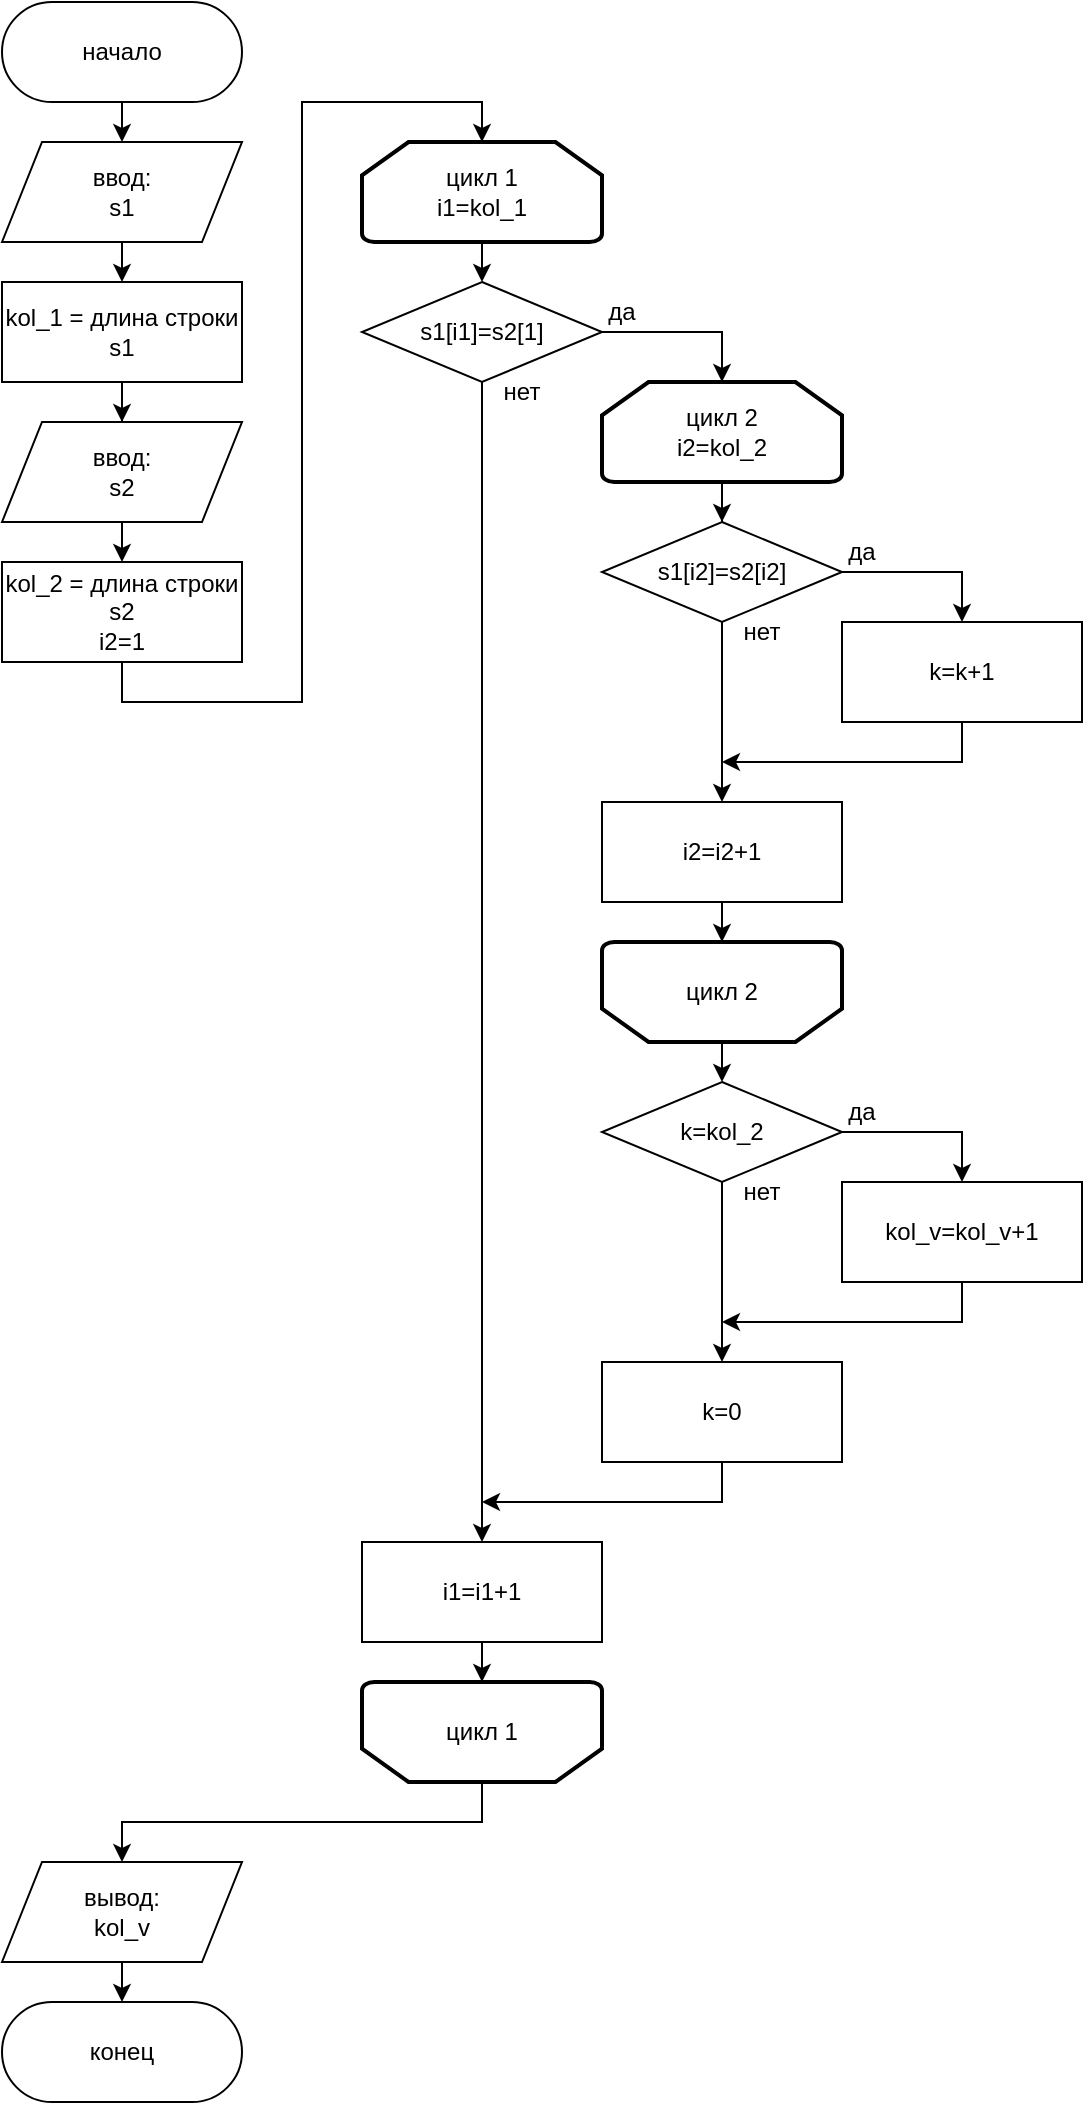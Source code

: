 <mxfile version="22.1.7" type="device">
  <diagram name="Страница — 1" id="eNsqn1r9zgByNtCBq5qw">
    <mxGraphModel dx="794" dy="679" grid="1" gridSize="10" guides="1" tooltips="1" connect="1" arrows="1" fold="1" page="1" pageScale="1" pageWidth="827" pageHeight="1169" math="0" shadow="0">
      <root>
        <mxCell id="0" />
        <mxCell id="1" parent="0" />
        <mxCell id="dkoYLBqbiigibFmEO0Ms-14" style="edgeStyle=orthogonalEdgeStyle;rounded=0;orthogonalLoop=1;jettySize=auto;html=1;exitX=0.5;exitY=1;exitDx=0;exitDy=0;entryX=0.5;entryY=0;entryDx=0;entryDy=0;" edge="1" parent="1" source="dkoYLBqbiigibFmEO0Ms-1" target="dkoYLBqbiigibFmEO0Ms-3">
          <mxGeometry relative="1" as="geometry" />
        </mxCell>
        <mxCell id="dkoYLBqbiigibFmEO0Ms-1" value="начало" style="rounded=1;whiteSpace=wrap;html=1;arcSize=50;" vertex="1" parent="1">
          <mxGeometry x="70" y="10" width="120" height="50" as="geometry" />
        </mxCell>
        <mxCell id="dkoYLBqbiigibFmEO0Ms-2" value="конец" style="rounded=1;whiteSpace=wrap;html=1;arcSize=50;" vertex="1" parent="1">
          <mxGeometry x="70" y="1010" width="120" height="50" as="geometry" />
        </mxCell>
        <mxCell id="dkoYLBqbiigibFmEO0Ms-15" style="edgeStyle=orthogonalEdgeStyle;rounded=0;orthogonalLoop=1;jettySize=auto;html=1;exitX=0.5;exitY=1;exitDx=0;exitDy=0;entryX=0.5;entryY=0;entryDx=0;entryDy=0;" edge="1" parent="1" source="dkoYLBqbiigibFmEO0Ms-3" target="dkoYLBqbiigibFmEO0Ms-4">
          <mxGeometry relative="1" as="geometry" />
        </mxCell>
        <mxCell id="dkoYLBqbiigibFmEO0Ms-3" value="ввод:&lt;br&gt;s1" style="shape=parallelogram;perimeter=parallelogramPerimeter;whiteSpace=wrap;html=1;fixedSize=1;" vertex="1" parent="1">
          <mxGeometry x="70" y="80" width="120" height="50" as="geometry" />
        </mxCell>
        <mxCell id="dkoYLBqbiigibFmEO0Ms-16" style="edgeStyle=orthogonalEdgeStyle;rounded=0;orthogonalLoop=1;jettySize=auto;html=1;exitX=0.5;exitY=1;exitDx=0;exitDy=0;" edge="1" parent="1" source="dkoYLBqbiigibFmEO0Ms-4" target="dkoYLBqbiigibFmEO0Ms-6">
          <mxGeometry relative="1" as="geometry" />
        </mxCell>
        <mxCell id="dkoYLBqbiigibFmEO0Ms-4" value="kol_1 = длина строки s1" style="rounded=0;whiteSpace=wrap;html=1;" vertex="1" parent="1">
          <mxGeometry x="70" y="150" width="120" height="50" as="geometry" />
        </mxCell>
        <mxCell id="dkoYLBqbiigibFmEO0Ms-5" value="kol_2 = длина строки s2&lt;br&gt;i2=1" style="rounded=0;whiteSpace=wrap;html=1;" vertex="1" parent="1">
          <mxGeometry x="70" y="290" width="120" height="50" as="geometry" />
        </mxCell>
        <mxCell id="dkoYLBqbiigibFmEO0Ms-17" style="edgeStyle=orthogonalEdgeStyle;rounded=0;orthogonalLoop=1;jettySize=auto;html=1;exitX=0.5;exitY=1;exitDx=0;exitDy=0;entryX=0.5;entryY=0;entryDx=0;entryDy=0;" edge="1" parent="1" source="dkoYLBqbiigibFmEO0Ms-6" target="dkoYLBqbiigibFmEO0Ms-5">
          <mxGeometry relative="1" as="geometry" />
        </mxCell>
        <mxCell id="dkoYLBqbiigibFmEO0Ms-6" value="ввод:&lt;br&gt;s2" style="shape=parallelogram;perimeter=parallelogramPerimeter;whiteSpace=wrap;html=1;fixedSize=1;" vertex="1" parent="1">
          <mxGeometry x="70" y="220" width="120" height="50" as="geometry" />
        </mxCell>
        <mxCell id="dkoYLBqbiigibFmEO0Ms-19" style="edgeStyle=orthogonalEdgeStyle;rounded=0;orthogonalLoop=1;jettySize=auto;html=1;exitX=0.5;exitY=1;exitDx=0;exitDy=0;exitPerimeter=0;entryX=0.5;entryY=0;entryDx=0;entryDy=0;" edge="1" parent="1" source="dkoYLBqbiigibFmEO0Ms-8" target="dkoYLBqbiigibFmEO0Ms-9">
          <mxGeometry relative="1" as="geometry" />
        </mxCell>
        <mxCell id="dkoYLBqbiigibFmEO0Ms-8" value="цикл 1&lt;br&gt;i1=kol_1" style="strokeWidth=2;html=1;shape=mxgraph.flowchart.loop_limit;whiteSpace=wrap;" vertex="1" parent="1">
          <mxGeometry x="250" y="80" width="120" height="50" as="geometry" />
        </mxCell>
        <mxCell id="dkoYLBqbiigibFmEO0Ms-20" style="edgeStyle=orthogonalEdgeStyle;rounded=0;orthogonalLoop=1;jettySize=auto;html=1;exitX=1;exitY=0.5;exitDx=0;exitDy=0;" edge="1" parent="1" source="dkoYLBqbiigibFmEO0Ms-9" target="dkoYLBqbiigibFmEO0Ms-10">
          <mxGeometry relative="1" as="geometry" />
        </mxCell>
        <mxCell id="dkoYLBqbiigibFmEO0Ms-43" style="edgeStyle=orthogonalEdgeStyle;rounded=0;orthogonalLoop=1;jettySize=auto;html=1;exitX=0.5;exitY=1;exitDx=0;exitDy=0;entryX=0.5;entryY=0;entryDx=0;entryDy=0;" edge="1" parent="1" source="dkoYLBqbiigibFmEO0Ms-9" target="dkoYLBqbiigibFmEO0Ms-42">
          <mxGeometry relative="1" as="geometry" />
        </mxCell>
        <mxCell id="dkoYLBqbiigibFmEO0Ms-9" value="s1[i1]=s2[1]" style="rhombus;whiteSpace=wrap;html=1;" vertex="1" parent="1">
          <mxGeometry x="250" y="150" width="120" height="50" as="geometry" />
        </mxCell>
        <mxCell id="dkoYLBqbiigibFmEO0Ms-22" style="edgeStyle=orthogonalEdgeStyle;rounded=0;orthogonalLoop=1;jettySize=auto;html=1;exitX=0.5;exitY=1;exitDx=0;exitDy=0;exitPerimeter=0;" edge="1" parent="1" source="dkoYLBqbiigibFmEO0Ms-10" target="dkoYLBqbiigibFmEO0Ms-12">
          <mxGeometry relative="1" as="geometry" />
        </mxCell>
        <mxCell id="dkoYLBqbiigibFmEO0Ms-10" value="цикл 2&lt;br&gt;i2=kol_2" style="strokeWidth=2;html=1;shape=mxgraph.flowchart.loop_limit;whiteSpace=wrap;" vertex="1" parent="1">
          <mxGeometry x="370" y="200" width="120" height="50" as="geometry" />
        </mxCell>
        <mxCell id="dkoYLBqbiigibFmEO0Ms-31" style="edgeStyle=orthogonalEdgeStyle;rounded=0;orthogonalLoop=1;jettySize=auto;html=1;exitX=0.5;exitY=0;exitDx=0;exitDy=0;exitPerimeter=0;entryX=0.5;entryY=0;entryDx=0;entryDy=0;" edge="1" parent="1" source="dkoYLBqbiigibFmEO0Ms-11" target="dkoYLBqbiigibFmEO0Ms-29">
          <mxGeometry relative="1" as="geometry" />
        </mxCell>
        <mxCell id="dkoYLBqbiigibFmEO0Ms-11" value="" style="strokeWidth=2;html=1;shape=mxgraph.flowchart.loop_limit;whiteSpace=wrap;rotation=-180;" vertex="1" parent="1">
          <mxGeometry x="370" y="480" width="120" height="50" as="geometry" />
        </mxCell>
        <mxCell id="dkoYLBqbiigibFmEO0Ms-23" style="edgeStyle=orthogonalEdgeStyle;rounded=0;orthogonalLoop=1;jettySize=auto;html=1;exitX=1;exitY=0.5;exitDx=0;exitDy=0;" edge="1" parent="1" source="dkoYLBqbiigibFmEO0Ms-12" target="dkoYLBqbiigibFmEO0Ms-13">
          <mxGeometry relative="1" as="geometry" />
        </mxCell>
        <mxCell id="dkoYLBqbiigibFmEO0Ms-38" style="edgeStyle=orthogonalEdgeStyle;rounded=0;orthogonalLoop=1;jettySize=auto;html=1;exitX=0.5;exitY=1;exitDx=0;exitDy=0;" edge="1" parent="1" source="dkoYLBqbiigibFmEO0Ms-12" target="dkoYLBqbiigibFmEO0Ms-37">
          <mxGeometry relative="1" as="geometry" />
        </mxCell>
        <mxCell id="dkoYLBqbiigibFmEO0Ms-12" value="s1[i2]=s2[i2]" style="rhombus;whiteSpace=wrap;html=1;" vertex="1" parent="1">
          <mxGeometry x="370" y="270" width="120" height="50" as="geometry" />
        </mxCell>
        <mxCell id="dkoYLBqbiigibFmEO0Ms-26" style="edgeStyle=orthogonalEdgeStyle;rounded=0;orthogonalLoop=1;jettySize=auto;html=1;exitX=0.5;exitY=1;exitDx=0;exitDy=0;" edge="1" parent="1" source="dkoYLBqbiigibFmEO0Ms-13">
          <mxGeometry relative="1" as="geometry">
            <mxPoint x="430" y="390" as="targetPoint" />
            <Array as="points">
              <mxPoint x="550" y="390" />
              <mxPoint x="430" y="390" />
            </Array>
          </mxGeometry>
        </mxCell>
        <mxCell id="dkoYLBqbiigibFmEO0Ms-13" value="k=k+1" style="rounded=0;whiteSpace=wrap;html=1;" vertex="1" parent="1">
          <mxGeometry x="490" y="320" width="120" height="50" as="geometry" />
        </mxCell>
        <mxCell id="dkoYLBqbiigibFmEO0Ms-18" style="edgeStyle=orthogonalEdgeStyle;rounded=0;orthogonalLoop=1;jettySize=auto;html=1;exitX=0.5;exitY=1;exitDx=0;exitDy=0;entryX=0.5;entryY=0;entryDx=0;entryDy=0;entryPerimeter=0;" edge="1" parent="1" source="dkoYLBqbiigibFmEO0Ms-5" target="dkoYLBqbiigibFmEO0Ms-8">
          <mxGeometry relative="1" as="geometry" />
        </mxCell>
        <mxCell id="dkoYLBqbiigibFmEO0Ms-21" value="да" style="text;html=1;strokeColor=none;fillColor=none;align=center;verticalAlign=middle;whiteSpace=wrap;rounded=0;" vertex="1" parent="1">
          <mxGeometry x="350" y="150" width="60" height="30" as="geometry" />
        </mxCell>
        <mxCell id="dkoYLBqbiigibFmEO0Ms-24" value="да" style="text;html=1;strokeColor=none;fillColor=none;align=center;verticalAlign=middle;whiteSpace=wrap;rounded=0;" vertex="1" parent="1">
          <mxGeometry x="470" y="270" width="60" height="30" as="geometry" />
        </mxCell>
        <mxCell id="dkoYLBqbiigibFmEO0Ms-27" value="нет" style="text;html=1;strokeColor=none;fillColor=none;align=center;verticalAlign=middle;whiteSpace=wrap;rounded=0;" vertex="1" parent="1">
          <mxGeometry x="420" y="310" width="60" height="30" as="geometry" />
        </mxCell>
        <mxCell id="dkoYLBqbiigibFmEO0Ms-28" value="цикл 2" style="text;html=1;strokeColor=none;fillColor=none;align=center;verticalAlign=middle;whiteSpace=wrap;rounded=0;" vertex="1" parent="1">
          <mxGeometry x="400" y="490" width="60" height="30" as="geometry" />
        </mxCell>
        <mxCell id="dkoYLBqbiigibFmEO0Ms-32" style="edgeStyle=orthogonalEdgeStyle;rounded=0;orthogonalLoop=1;jettySize=auto;html=1;exitX=1;exitY=0.5;exitDx=0;exitDy=0;entryX=0.5;entryY=0;entryDx=0;entryDy=0;" edge="1" parent="1" source="dkoYLBqbiigibFmEO0Ms-29" target="dkoYLBqbiigibFmEO0Ms-30">
          <mxGeometry relative="1" as="geometry" />
        </mxCell>
        <mxCell id="dkoYLBqbiigibFmEO0Ms-35" style="edgeStyle=orthogonalEdgeStyle;rounded=0;orthogonalLoop=1;jettySize=auto;html=1;exitX=0.5;exitY=1;exitDx=0;exitDy=0;" edge="1" parent="1" source="dkoYLBqbiigibFmEO0Ms-29" target="dkoYLBqbiigibFmEO0Ms-34">
          <mxGeometry relative="1" as="geometry" />
        </mxCell>
        <mxCell id="dkoYLBqbiigibFmEO0Ms-29" value="k=kol_2" style="rhombus;whiteSpace=wrap;html=1;" vertex="1" parent="1">
          <mxGeometry x="370" y="550" width="120" height="50" as="geometry" />
        </mxCell>
        <mxCell id="dkoYLBqbiigibFmEO0Ms-36" style="edgeStyle=orthogonalEdgeStyle;rounded=0;orthogonalLoop=1;jettySize=auto;html=1;exitX=0.5;exitY=1;exitDx=0;exitDy=0;" edge="1" parent="1" source="dkoYLBqbiigibFmEO0Ms-30">
          <mxGeometry relative="1" as="geometry">
            <mxPoint x="430" y="670" as="targetPoint" />
            <Array as="points">
              <mxPoint x="550" y="670" />
              <mxPoint x="430" y="670" />
            </Array>
          </mxGeometry>
        </mxCell>
        <mxCell id="dkoYLBqbiigibFmEO0Ms-30" value="kol_v=kol_v+1" style="rounded=0;whiteSpace=wrap;html=1;" vertex="1" parent="1">
          <mxGeometry x="490" y="600" width="120" height="50" as="geometry" />
        </mxCell>
        <mxCell id="dkoYLBqbiigibFmEO0Ms-33" value="да" style="text;html=1;strokeColor=none;fillColor=none;align=center;verticalAlign=middle;whiteSpace=wrap;rounded=0;" vertex="1" parent="1">
          <mxGeometry x="470" y="550" width="60" height="30" as="geometry" />
        </mxCell>
        <mxCell id="dkoYLBqbiigibFmEO0Ms-44" style="edgeStyle=orthogonalEdgeStyle;rounded=0;orthogonalLoop=1;jettySize=auto;html=1;exitX=0.5;exitY=1;exitDx=0;exitDy=0;" edge="1" parent="1" source="dkoYLBqbiigibFmEO0Ms-34">
          <mxGeometry relative="1" as="geometry">
            <mxPoint x="310" y="760" as="targetPoint" />
            <Array as="points">
              <mxPoint x="430" y="760" />
              <mxPoint x="311" y="760" />
            </Array>
          </mxGeometry>
        </mxCell>
        <mxCell id="dkoYLBqbiigibFmEO0Ms-34" value="k=0" style="rounded=0;whiteSpace=wrap;html=1;" vertex="1" parent="1">
          <mxGeometry x="370" y="690" width="120" height="50" as="geometry" />
        </mxCell>
        <mxCell id="dkoYLBqbiigibFmEO0Ms-37" value="i2=i2+1" style="rounded=0;whiteSpace=wrap;html=1;" vertex="1" parent="1">
          <mxGeometry x="370" y="410" width="120" height="50" as="geometry" />
        </mxCell>
        <mxCell id="dkoYLBqbiigibFmEO0Ms-40" style="edgeStyle=orthogonalEdgeStyle;rounded=0;orthogonalLoop=1;jettySize=auto;html=1;exitX=0.5;exitY=1;exitDx=0;exitDy=0;entryX=0.5;entryY=1;entryDx=0;entryDy=0;entryPerimeter=0;" edge="1" parent="1" source="dkoYLBqbiigibFmEO0Ms-37" target="dkoYLBqbiigibFmEO0Ms-11">
          <mxGeometry relative="1" as="geometry" />
        </mxCell>
        <mxCell id="dkoYLBqbiigibFmEO0Ms-42" value="i1=i1+1" style="rounded=0;whiteSpace=wrap;html=1;" vertex="1" parent="1">
          <mxGeometry x="250" y="780" width="120" height="50" as="geometry" />
        </mxCell>
        <mxCell id="dkoYLBqbiigibFmEO0Ms-50" style="edgeStyle=orthogonalEdgeStyle;rounded=0;orthogonalLoop=1;jettySize=auto;html=1;exitX=0.5;exitY=0;exitDx=0;exitDy=0;exitPerimeter=0;entryX=0.5;entryY=0;entryDx=0;entryDy=0;" edge="1" parent="1" source="dkoYLBqbiigibFmEO0Ms-45" target="dkoYLBqbiigibFmEO0Ms-49">
          <mxGeometry relative="1" as="geometry" />
        </mxCell>
        <mxCell id="dkoYLBqbiigibFmEO0Ms-45" value="" style="strokeWidth=2;html=1;shape=mxgraph.flowchart.loop_limit;whiteSpace=wrap;rotation=-180;" vertex="1" parent="1">
          <mxGeometry x="250" y="850" width="120" height="50" as="geometry" />
        </mxCell>
        <mxCell id="dkoYLBqbiigibFmEO0Ms-46" value="цикл 1" style="text;html=1;strokeColor=none;fillColor=none;align=center;verticalAlign=middle;whiteSpace=wrap;rounded=0;" vertex="1" parent="1">
          <mxGeometry x="280" y="860" width="60" height="30" as="geometry" />
        </mxCell>
        <mxCell id="dkoYLBqbiigibFmEO0Ms-47" style="edgeStyle=orthogonalEdgeStyle;rounded=0;orthogonalLoop=1;jettySize=auto;html=1;exitX=0.5;exitY=1;exitDx=0;exitDy=0;entryX=0.5;entryY=1;entryDx=0;entryDy=0;entryPerimeter=0;" edge="1" parent="1" source="dkoYLBqbiigibFmEO0Ms-42" target="dkoYLBqbiigibFmEO0Ms-45">
          <mxGeometry relative="1" as="geometry" />
        </mxCell>
        <mxCell id="dkoYLBqbiigibFmEO0Ms-51" style="edgeStyle=orthogonalEdgeStyle;rounded=0;orthogonalLoop=1;jettySize=auto;html=1;exitX=0.5;exitY=1;exitDx=0;exitDy=0;entryX=0.5;entryY=0;entryDx=0;entryDy=0;" edge="1" parent="1" source="dkoYLBqbiigibFmEO0Ms-49" target="dkoYLBqbiigibFmEO0Ms-2">
          <mxGeometry relative="1" as="geometry" />
        </mxCell>
        <mxCell id="dkoYLBqbiigibFmEO0Ms-49" value="вывод:&lt;br&gt;kol_v" style="shape=parallelogram;perimeter=parallelogramPerimeter;whiteSpace=wrap;html=1;fixedSize=1;" vertex="1" parent="1">
          <mxGeometry x="70" y="940" width="120" height="50" as="geometry" />
        </mxCell>
        <mxCell id="dkoYLBqbiigibFmEO0Ms-52" value="нет" style="text;html=1;strokeColor=none;fillColor=none;align=center;verticalAlign=middle;whiteSpace=wrap;rounded=0;" vertex="1" parent="1">
          <mxGeometry x="300" y="190" width="60" height="30" as="geometry" />
        </mxCell>
        <mxCell id="dkoYLBqbiigibFmEO0Ms-53" value="нет" style="text;html=1;strokeColor=none;fillColor=none;align=center;verticalAlign=middle;whiteSpace=wrap;rounded=0;" vertex="1" parent="1">
          <mxGeometry x="420" y="590" width="60" height="30" as="geometry" />
        </mxCell>
      </root>
    </mxGraphModel>
  </diagram>
</mxfile>
